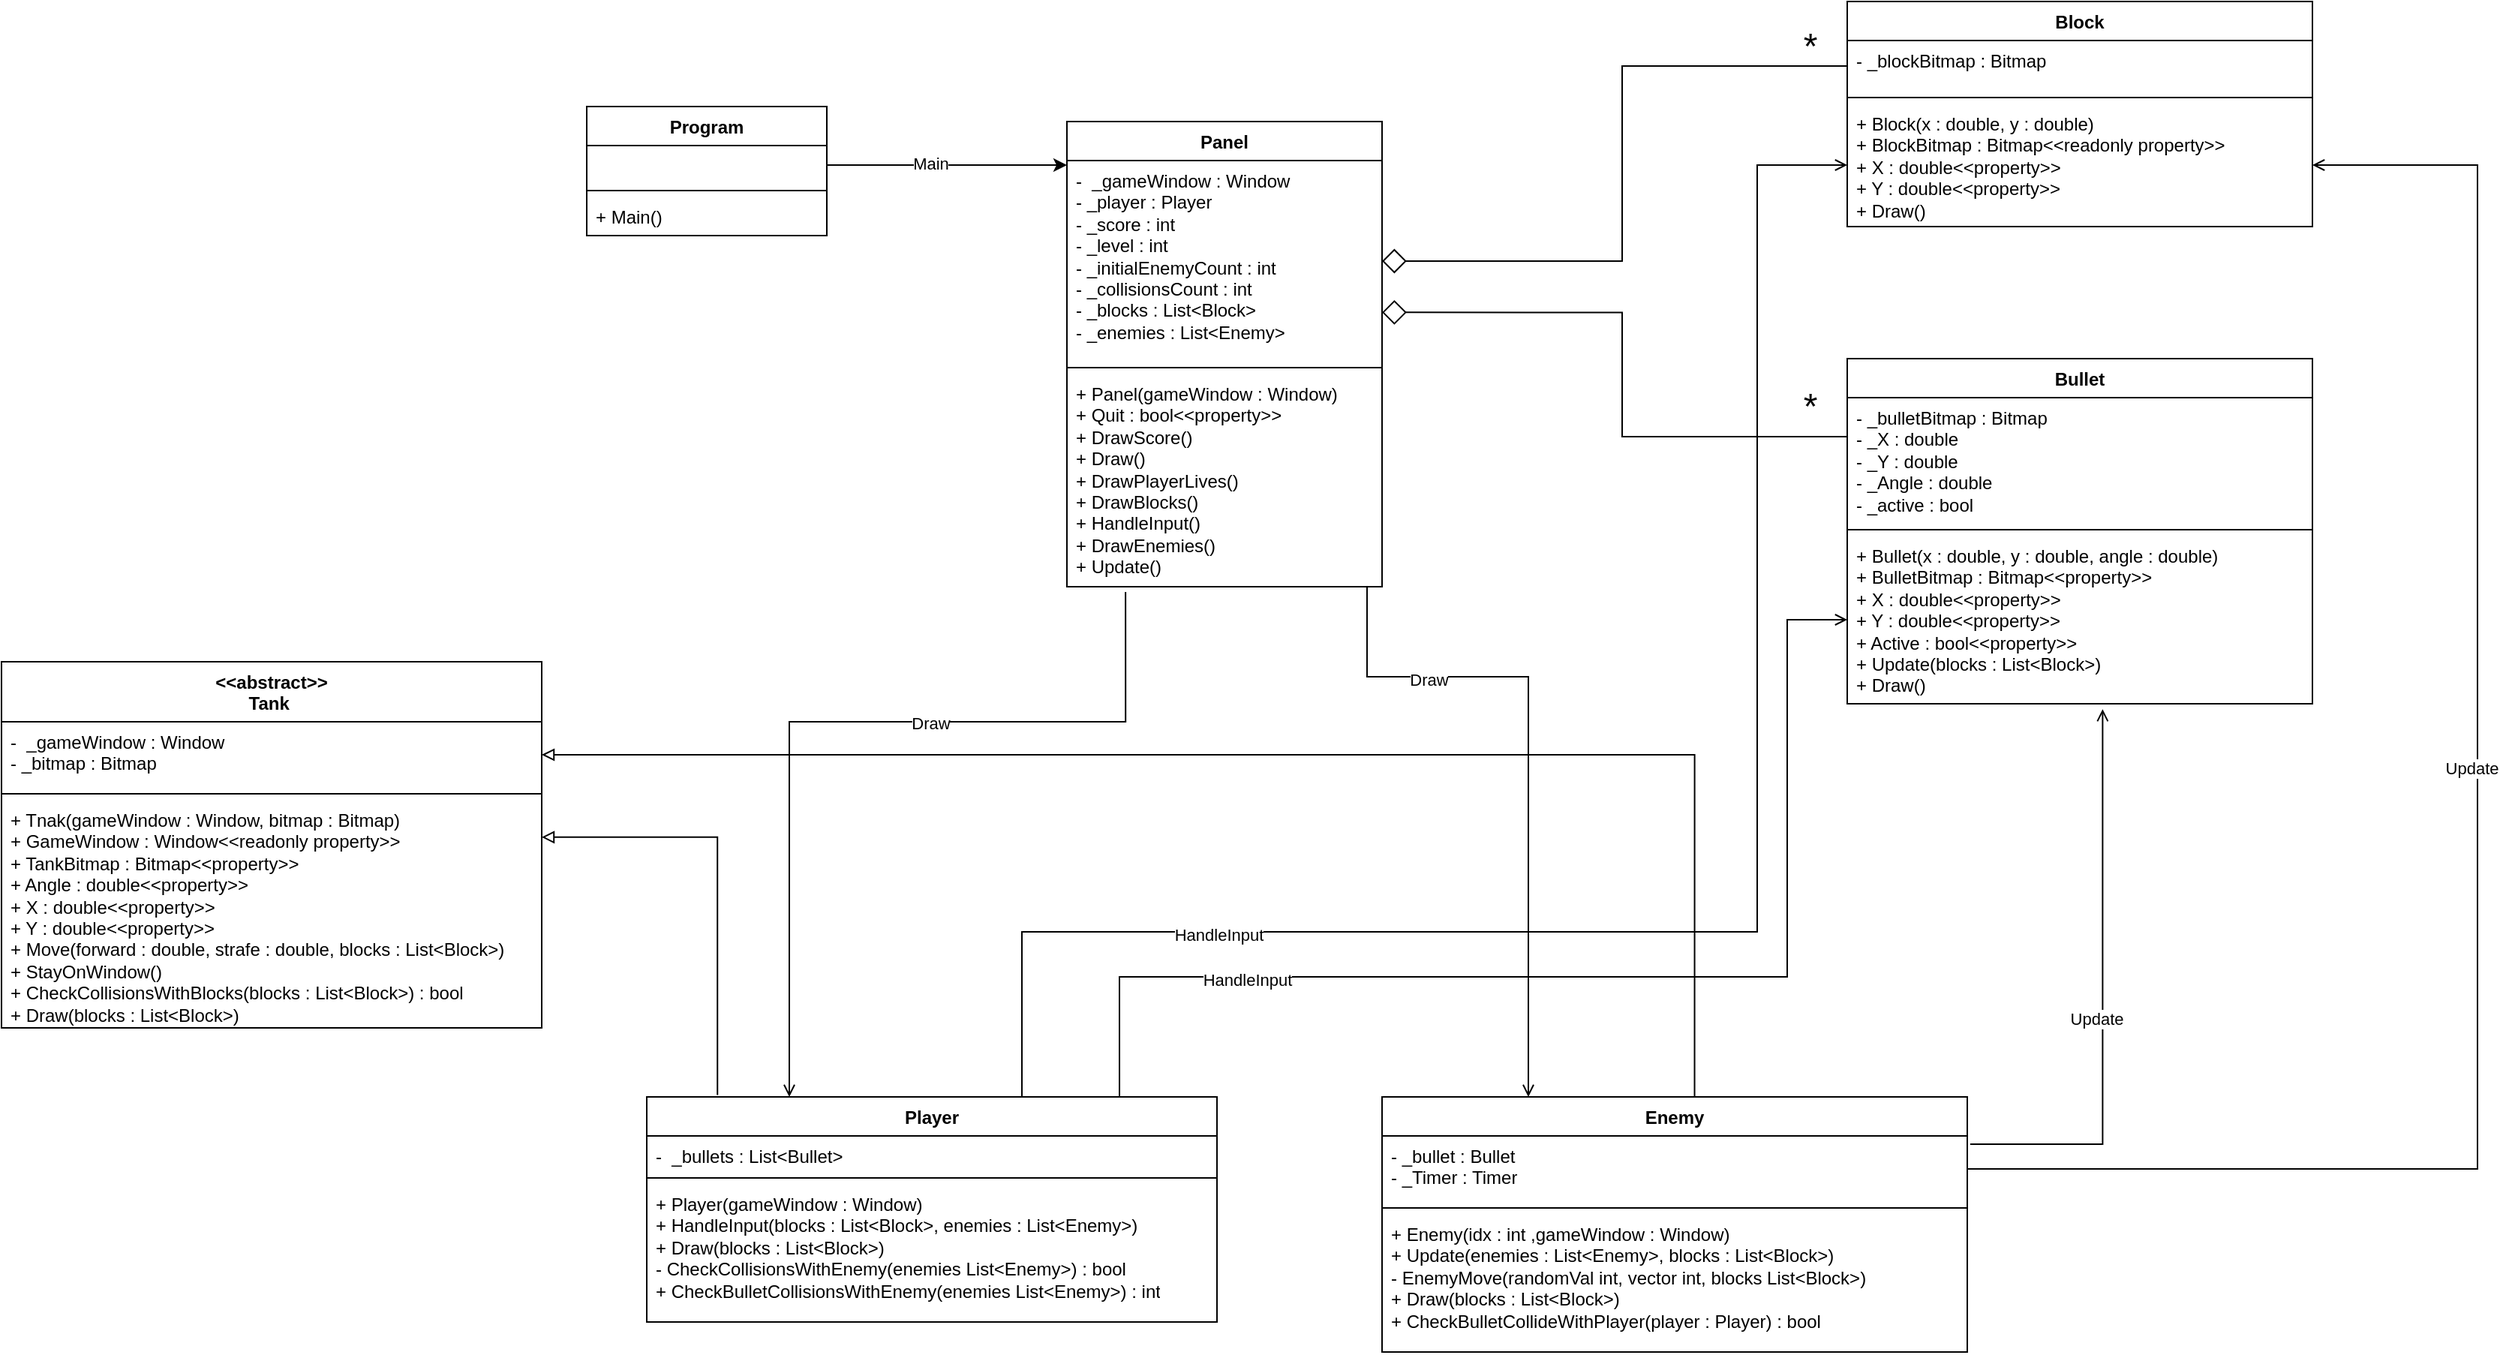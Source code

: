 <mxfile version="24.7.7">
  <diagram name="Page-1" id="jQeUYC3tIrDY8f2IbsJB">
    <mxGraphModel dx="2665" dy="953" grid="1" gridSize="10" guides="1" tooltips="1" connect="1" arrows="1" fold="1" page="1" pageScale="1" pageWidth="827" pageHeight="1169" math="0" shadow="0">
      <root>
        <mxCell id="0" />
        <mxCell id="1" parent="0" />
        <mxCell id="daPzuEXpH3sEpZVEp-y4-9" value="Program" style="swimlane;fontStyle=1;align=center;verticalAlign=top;childLayout=stackLayout;horizontal=1;startSize=26;horizontalStack=0;resizeParent=1;resizeParentMax=0;resizeLast=0;collapsible=1;marginBottom=0;whiteSpace=wrap;html=1;" vertex="1" parent="1">
          <mxGeometry x="80" y="220" width="160" height="86" as="geometry" />
        </mxCell>
        <mxCell id="daPzuEXpH3sEpZVEp-y4-14" style="edgeStyle=orthogonalEdgeStyle;rounded=0;orthogonalLoop=1;jettySize=auto;html=1;" edge="1" parent="daPzuEXpH3sEpZVEp-y4-9" source="daPzuEXpH3sEpZVEp-y4-10">
          <mxGeometry relative="1" as="geometry">
            <mxPoint x="320" y="39" as="targetPoint" />
          </mxGeometry>
        </mxCell>
        <mxCell id="daPzuEXpH3sEpZVEp-y4-61" value="Main" style="edgeLabel;html=1;align=center;verticalAlign=middle;resizable=0;points=[];" vertex="1" connectable="0" parent="daPzuEXpH3sEpZVEp-y4-14">
          <mxGeometry x="-0.143" y="1" relative="1" as="geometry">
            <mxPoint as="offset" />
          </mxGeometry>
        </mxCell>
        <mxCell id="daPzuEXpH3sEpZVEp-y4-10" value="&amp;nbsp;" style="text;strokeColor=none;fillColor=none;align=left;verticalAlign=top;spacingLeft=4;spacingRight=4;overflow=hidden;rotatable=0;points=[[0,0.5],[1,0.5]];portConstraint=eastwest;whiteSpace=wrap;html=1;" vertex="1" parent="daPzuEXpH3sEpZVEp-y4-9">
          <mxGeometry y="26" width="160" height="26" as="geometry" />
        </mxCell>
        <mxCell id="daPzuEXpH3sEpZVEp-y4-11" value="" style="line;strokeWidth=1;fillColor=none;align=left;verticalAlign=middle;spacingTop=-1;spacingLeft=3;spacingRight=3;rotatable=0;labelPosition=right;points=[];portConstraint=eastwest;strokeColor=inherit;" vertex="1" parent="daPzuEXpH3sEpZVEp-y4-9">
          <mxGeometry y="52" width="160" height="8" as="geometry" />
        </mxCell>
        <mxCell id="daPzuEXpH3sEpZVEp-y4-12" value="+ Main()" style="text;strokeColor=none;fillColor=none;align=left;verticalAlign=top;spacingLeft=4;spacingRight=4;overflow=hidden;rotatable=0;points=[[0,0.5],[1,0.5]];portConstraint=eastwest;whiteSpace=wrap;html=1;" vertex="1" parent="daPzuEXpH3sEpZVEp-y4-9">
          <mxGeometry y="60" width="160" height="26" as="geometry" />
        </mxCell>
        <mxCell id="daPzuEXpH3sEpZVEp-y4-15" value="Panel" style="swimlane;fontStyle=1;align=center;verticalAlign=top;childLayout=stackLayout;horizontal=1;startSize=26;horizontalStack=0;resizeParent=1;resizeParentMax=0;resizeLast=0;collapsible=1;marginBottom=0;whiteSpace=wrap;html=1;" vertex="1" parent="1">
          <mxGeometry x="400" y="230" width="210" height="310" as="geometry" />
        </mxCell>
        <mxCell id="daPzuEXpH3sEpZVEp-y4-16" value="-&amp;nbsp; _gameWindow : Window&lt;div&gt;- _player : Player&lt;/div&gt;&lt;div&gt;- _score : int&lt;/div&gt;&lt;div&gt;- _level : int&lt;br&gt;&lt;/div&gt;&lt;div&gt;- _initialEnemyCount : int&lt;br&gt;&lt;/div&gt;&lt;div&gt;- _collisionsCount : int&lt;br&gt;&lt;/div&gt;&lt;div&gt;- _blocks : List&amp;lt;Block&amp;gt;&lt;/div&gt;&lt;div&gt;- _enemies : List&amp;lt;Enemy&amp;gt;&lt;/div&gt;" style="text;strokeColor=none;fillColor=none;align=left;verticalAlign=top;spacingLeft=4;spacingRight=4;overflow=hidden;rotatable=0;points=[[0,0.5],[1,0.5]];portConstraint=eastwest;whiteSpace=wrap;html=1;" vertex="1" parent="daPzuEXpH3sEpZVEp-y4-15">
          <mxGeometry y="26" width="210" height="134" as="geometry" />
        </mxCell>
        <mxCell id="daPzuEXpH3sEpZVEp-y4-17" value="" style="line;strokeWidth=1;fillColor=none;align=left;verticalAlign=middle;spacingTop=-1;spacingLeft=3;spacingRight=3;rotatable=0;labelPosition=right;points=[];portConstraint=eastwest;strokeColor=inherit;" vertex="1" parent="daPzuEXpH3sEpZVEp-y4-15">
          <mxGeometry y="160" width="210" height="8" as="geometry" />
        </mxCell>
        <mxCell id="daPzuEXpH3sEpZVEp-y4-18" value="+ Panel(gameWindow : Window)&lt;div&gt;+ Quit : bool&amp;lt;&amp;lt;property&amp;gt;&amp;gt;&lt;/div&gt;&lt;div&gt;+ DrawScore()&lt;/div&gt;&lt;div&gt;+ Draw()&lt;/div&gt;&lt;div&gt;+ DrawPlayerLives()&lt;/div&gt;&lt;div&gt;+ DrawBlocks()&lt;/div&gt;&lt;div&gt;+ HandleInput()&lt;/div&gt;&lt;div&gt;+ DrawEnemies()&lt;/div&gt;&lt;div&gt;+ Update()&lt;/div&gt;" style="text;strokeColor=none;fillColor=none;align=left;verticalAlign=top;spacingLeft=4;spacingRight=4;overflow=hidden;rotatable=0;points=[[0,0.5],[1,0.5]];portConstraint=eastwest;whiteSpace=wrap;html=1;" vertex="1" parent="daPzuEXpH3sEpZVEp-y4-15">
          <mxGeometry y="168" width="210" height="142" as="geometry" />
        </mxCell>
        <mxCell id="daPzuEXpH3sEpZVEp-y4-19" value="Block" style="swimlane;fontStyle=1;align=center;verticalAlign=top;childLayout=stackLayout;horizontal=1;startSize=26;horizontalStack=0;resizeParent=1;resizeParentMax=0;resizeLast=0;collapsible=1;marginBottom=0;whiteSpace=wrap;html=1;" vertex="1" parent="1">
          <mxGeometry x="920" y="150" width="310" height="150" as="geometry" />
        </mxCell>
        <mxCell id="daPzuEXpH3sEpZVEp-y4-21" value="- _blockBitmap : Bitmap" style="text;strokeColor=none;fillColor=none;align=left;verticalAlign=top;spacingLeft=4;spacingRight=4;overflow=hidden;rotatable=0;points=[[0,0.5],[1,0.5]];portConstraint=eastwest;whiteSpace=wrap;html=1;" vertex="1" parent="daPzuEXpH3sEpZVEp-y4-19">
          <mxGeometry y="26" width="310" height="34" as="geometry" />
        </mxCell>
        <mxCell id="daPzuEXpH3sEpZVEp-y4-22" value="" style="line;strokeWidth=1;fillColor=none;align=left;verticalAlign=middle;spacingTop=-1;spacingLeft=3;spacingRight=3;rotatable=0;labelPosition=right;points=[];portConstraint=eastwest;strokeColor=inherit;" vertex="1" parent="daPzuEXpH3sEpZVEp-y4-19">
          <mxGeometry y="60" width="310" height="8" as="geometry" />
        </mxCell>
        <mxCell id="daPzuEXpH3sEpZVEp-y4-23" value="+ Block(x : double, y : double)&lt;div&gt;+ BlockBitmap : Bitmap&amp;lt;&amp;lt;readonly property&amp;gt;&amp;gt;&lt;/div&gt;&lt;div&gt;+ X : double&amp;lt;&amp;lt;property&amp;gt;&amp;gt;&lt;/div&gt;&lt;div&gt;+ Y : double&amp;lt;&amp;lt;property&amp;gt;&amp;gt;&lt;/div&gt;&lt;div&gt;+ Draw()&lt;/div&gt;" style="text;strokeColor=none;fillColor=none;align=left;verticalAlign=top;spacingLeft=4;spacingRight=4;overflow=hidden;rotatable=0;points=[[0,0.5],[1,0.5]];portConstraint=eastwest;whiteSpace=wrap;html=1;" vertex="1" parent="daPzuEXpH3sEpZVEp-y4-19">
          <mxGeometry y="68" width="310" height="82" as="geometry" />
        </mxCell>
        <mxCell id="daPzuEXpH3sEpZVEp-y4-25" style="edgeStyle=orthogonalEdgeStyle;rounded=0;orthogonalLoop=1;jettySize=auto;html=1;startArrow=diamond;startFill=0;endArrow=none;endFill=0;startSize=14;" edge="1" parent="1" source="daPzuEXpH3sEpZVEp-y4-16" target="daPzuEXpH3sEpZVEp-y4-21">
          <mxGeometry relative="1" as="geometry" />
        </mxCell>
        <mxCell id="daPzuEXpH3sEpZVEp-y4-26" value="&lt;font style=&quot;font-size: 24px;&quot;&gt;*&lt;/font&gt;" style="text;html=1;align=center;verticalAlign=middle;resizable=0;points=[];autosize=1;strokeColor=none;fillColor=none;" vertex="1" parent="1">
          <mxGeometry x="880" y="160" width="30" height="40" as="geometry" />
        </mxCell>
        <mxCell id="daPzuEXpH3sEpZVEp-y4-27" value="Bullet" style="swimlane;fontStyle=1;align=center;verticalAlign=top;childLayout=stackLayout;horizontal=1;startSize=26;horizontalStack=0;resizeParent=1;resizeParentMax=0;resizeLast=0;collapsible=1;marginBottom=0;whiteSpace=wrap;html=1;" vertex="1" parent="1">
          <mxGeometry x="920" y="388" width="310" height="230" as="geometry" />
        </mxCell>
        <mxCell id="daPzuEXpH3sEpZVEp-y4-28" value="- _bulletBitmap : Bitmap&lt;div&gt;- _X : double&lt;/div&gt;&lt;div&gt;- _Y : double&lt;/div&gt;&lt;div&gt;- _Angle : double&lt;/div&gt;&lt;div&gt;- _active : bool&amp;nbsp;&lt;/div&gt;" style="text;strokeColor=none;fillColor=none;align=left;verticalAlign=top;spacingLeft=4;spacingRight=4;overflow=hidden;rotatable=0;points=[[0,0.5],[1,0.5]];portConstraint=eastwest;whiteSpace=wrap;html=1;" vertex="1" parent="daPzuEXpH3sEpZVEp-y4-27">
          <mxGeometry y="26" width="310" height="84" as="geometry" />
        </mxCell>
        <mxCell id="daPzuEXpH3sEpZVEp-y4-29" value="" style="line;strokeWidth=1;fillColor=none;align=left;verticalAlign=middle;spacingTop=-1;spacingLeft=3;spacingRight=3;rotatable=0;labelPosition=right;points=[];portConstraint=eastwest;strokeColor=inherit;" vertex="1" parent="daPzuEXpH3sEpZVEp-y4-27">
          <mxGeometry y="110" width="310" height="8" as="geometry" />
        </mxCell>
        <mxCell id="daPzuEXpH3sEpZVEp-y4-30" value="+ Bullet(x : double, y : double, angle : double)&lt;div&gt;+ BulletBitmap : Bitmap&amp;lt;&amp;lt;property&amp;gt;&amp;gt;&lt;/div&gt;&lt;div&gt;+ X : double&amp;lt;&amp;lt;property&amp;gt;&amp;gt;&lt;/div&gt;&lt;div&gt;+ Y : double&amp;lt;&amp;lt;property&amp;gt;&amp;gt;&lt;/div&gt;&lt;div&gt;+ Active : bool&amp;lt;&amp;lt;property&amp;gt;&amp;gt;&lt;/div&gt;&lt;div&gt;+ Update(blocks : List&amp;lt;Block&amp;gt;)&lt;/div&gt;&lt;div&gt;+ Draw()&lt;/div&gt;" style="text;strokeColor=none;fillColor=none;align=left;verticalAlign=top;spacingLeft=4;spacingRight=4;overflow=hidden;rotatable=0;points=[[0,0.5],[1,0.5]];portConstraint=eastwest;whiteSpace=wrap;html=1;" vertex="1" parent="daPzuEXpH3sEpZVEp-y4-27">
          <mxGeometry y="118" width="310" height="112" as="geometry" />
        </mxCell>
        <mxCell id="daPzuEXpH3sEpZVEp-y4-31" style="edgeStyle=orthogonalEdgeStyle;rounded=0;orthogonalLoop=1;jettySize=auto;html=1;startArrow=diamond;startFill=0;endArrow=none;endFill=0;startSize=14;exitX=1;exitY=0.755;exitDx=0;exitDy=0;exitPerimeter=0;entryX=0;entryY=0.31;entryDx=0;entryDy=0;entryPerimeter=0;" edge="1" parent="1" source="daPzuEXpH3sEpZVEp-y4-16" target="daPzuEXpH3sEpZVEp-y4-28">
          <mxGeometry relative="1" as="geometry">
            <mxPoint x="620" y="333" as="sourcePoint" />
            <mxPoint x="910" y="168" as="targetPoint" />
          </mxGeometry>
        </mxCell>
        <mxCell id="daPzuEXpH3sEpZVEp-y4-32" value="&lt;font style=&quot;font-size: 24px;&quot;&gt;*&lt;/font&gt;" style="text;html=1;align=center;verticalAlign=middle;resizable=0;points=[];autosize=1;strokeColor=none;fillColor=none;" vertex="1" parent="1">
          <mxGeometry x="880" y="400" width="30" height="40" as="geometry" />
        </mxCell>
        <mxCell id="daPzuEXpH3sEpZVEp-y4-41" value="&lt;div&gt;&amp;lt;&amp;lt;abstract&amp;gt;&amp;gt;&lt;br&gt;&lt;/div&gt;Tank&amp;nbsp;" style="swimlane;fontStyle=1;align=center;verticalAlign=top;childLayout=stackLayout;horizontal=1;startSize=40;horizontalStack=0;resizeParent=1;resizeParentMax=0;resizeLast=0;collapsible=1;marginBottom=0;whiteSpace=wrap;html=1;" vertex="1" parent="1">
          <mxGeometry x="-310" y="590" width="360" height="244" as="geometry" />
        </mxCell>
        <mxCell id="daPzuEXpH3sEpZVEp-y4-42" value="&lt;div&gt;-&amp;nbsp; _gameWindow : Window&lt;br&gt;&lt;/div&gt;- _bitmap : Bitmap" style="text;strokeColor=none;fillColor=none;align=left;verticalAlign=top;spacingLeft=4;spacingRight=4;overflow=hidden;rotatable=0;points=[[0,0.5],[1,0.5]];portConstraint=eastwest;whiteSpace=wrap;html=1;" vertex="1" parent="daPzuEXpH3sEpZVEp-y4-41">
          <mxGeometry y="40" width="360" height="44" as="geometry" />
        </mxCell>
        <mxCell id="daPzuEXpH3sEpZVEp-y4-43" value="" style="line;strokeWidth=1;fillColor=none;align=left;verticalAlign=middle;spacingTop=-1;spacingLeft=3;spacingRight=3;rotatable=0;labelPosition=right;points=[];portConstraint=eastwest;strokeColor=inherit;" vertex="1" parent="daPzuEXpH3sEpZVEp-y4-41">
          <mxGeometry y="84" width="360" height="8" as="geometry" />
        </mxCell>
        <mxCell id="daPzuEXpH3sEpZVEp-y4-44" value="+ Tnak(gameWindow : Window, bitmap : Bitmap)&lt;div&gt;+ GameWindow : Window&amp;lt;&amp;lt;readonly property&amp;gt;&amp;gt;&lt;br&gt;&lt;div&gt;+ TankBitmap : Bitmap&amp;lt;&amp;lt;property&amp;gt;&amp;gt;&lt;/div&gt;&lt;div&gt;&lt;div&gt;+ Angle : double&amp;lt;&amp;lt;property&amp;gt;&amp;gt;&lt;/div&gt;&lt;/div&gt;&lt;div&gt;+ X : double&amp;lt;&amp;lt;property&amp;gt;&amp;gt;&lt;/div&gt;&lt;div&gt;+ Y : double&amp;lt;&amp;lt;property&amp;gt;&amp;gt;&lt;/div&gt;&lt;div&gt;+ Move(forward : double, strafe : double, blocks : List&amp;lt;Block&amp;gt;)&lt;/div&gt;&lt;div&gt;+ StayOnWindow()&lt;/div&gt;&lt;div&gt;+ CheckCollisionsWithBlocks(blocks : List&amp;lt;Block&amp;gt;) : bool&lt;/div&gt;&lt;div&gt;+ Draw(blocks : List&amp;lt;Block&amp;gt;)&lt;/div&gt;&lt;/div&gt;" style="text;strokeColor=none;fillColor=none;align=left;verticalAlign=top;spacingLeft=4;spacingRight=4;overflow=hidden;rotatable=0;points=[[0,0.5],[1,0.5]];portConstraint=eastwest;whiteSpace=wrap;html=1;" vertex="1" parent="daPzuEXpH3sEpZVEp-y4-41">
          <mxGeometry y="92" width="360" height="152" as="geometry" />
        </mxCell>
        <mxCell id="daPzuEXpH3sEpZVEp-y4-57" style="edgeStyle=orthogonalEdgeStyle;rounded=0;orthogonalLoop=1;jettySize=auto;html=1;endArrow=open;endFill=0;" edge="1" parent="1" source="daPzuEXpH3sEpZVEp-y4-45" target="daPzuEXpH3sEpZVEp-y4-23">
          <mxGeometry relative="1" as="geometry">
            <Array as="points">
              <mxPoint x="370" y="770" />
              <mxPoint x="860" y="770" />
              <mxPoint x="860" y="259" />
            </Array>
          </mxGeometry>
        </mxCell>
        <mxCell id="daPzuEXpH3sEpZVEp-y4-60" value="HandleInput" style="edgeLabel;html=1;align=center;verticalAlign=middle;resizable=0;points=[];" vertex="1" connectable="0" parent="daPzuEXpH3sEpZVEp-y4-57">
          <mxGeometry x="-0.589" y="-2" relative="1" as="geometry">
            <mxPoint as="offset" />
          </mxGeometry>
        </mxCell>
        <mxCell id="daPzuEXpH3sEpZVEp-y4-58" style="edgeStyle=orthogonalEdgeStyle;rounded=0;orthogonalLoop=1;jettySize=auto;html=1;entryX=0;entryY=0.5;entryDx=0;entryDy=0;exitX=0.829;exitY=0.029;exitDx=0;exitDy=0;exitPerimeter=0;endArrow=open;endFill=0;" edge="1" parent="1" source="daPzuEXpH3sEpZVEp-y4-45" target="daPzuEXpH3sEpZVEp-y4-30">
          <mxGeometry relative="1" as="geometry">
            <Array as="points">
              <mxPoint x="435" y="800" />
              <mxPoint x="880" y="800" />
              <mxPoint x="880" y="562" />
            </Array>
          </mxGeometry>
        </mxCell>
        <mxCell id="daPzuEXpH3sEpZVEp-y4-59" value="HandleInput" style="edgeLabel;html=1;align=center;verticalAlign=middle;resizable=0;points=[];" vertex="1" connectable="0" parent="daPzuEXpH3sEpZVEp-y4-58">
          <mxGeometry x="-0.581" y="-2" relative="1" as="geometry">
            <mxPoint as="offset" />
          </mxGeometry>
        </mxCell>
        <mxCell id="daPzuEXpH3sEpZVEp-y4-45" value="Player" style="swimlane;fontStyle=1;align=center;verticalAlign=top;childLayout=stackLayout;horizontal=1;startSize=26;horizontalStack=0;resizeParent=1;resizeParentMax=0;resizeLast=0;collapsible=1;marginBottom=0;whiteSpace=wrap;html=1;" vertex="1" parent="1">
          <mxGeometry x="120" y="880" width="380" height="150" as="geometry" />
        </mxCell>
        <mxCell id="daPzuEXpH3sEpZVEp-y4-46" value="&lt;div&gt;-&amp;nbsp; _bullets : List&amp;lt;Bullet&amp;gt;&lt;/div&gt;" style="text;strokeColor=none;fillColor=none;align=left;verticalAlign=top;spacingLeft=4;spacingRight=4;overflow=hidden;rotatable=0;points=[[0,0.5],[1,0.5]];portConstraint=eastwest;whiteSpace=wrap;html=1;" vertex="1" parent="daPzuEXpH3sEpZVEp-y4-45">
          <mxGeometry y="26" width="380" height="24" as="geometry" />
        </mxCell>
        <mxCell id="daPzuEXpH3sEpZVEp-y4-47" value="" style="line;strokeWidth=1;fillColor=none;align=left;verticalAlign=middle;spacingTop=-1;spacingLeft=3;spacingRight=3;rotatable=0;labelPosition=right;points=[];portConstraint=eastwest;strokeColor=inherit;" vertex="1" parent="daPzuEXpH3sEpZVEp-y4-45">
          <mxGeometry y="50" width="380" height="8" as="geometry" />
        </mxCell>
        <mxCell id="daPzuEXpH3sEpZVEp-y4-48" value="+ Player(gameWindow : Window)&lt;div&gt;+ HandleInput(blocks : List&amp;lt;Block&amp;gt;, enemies : List&amp;lt;Enemy&amp;gt;)&lt;/div&gt;&lt;div&gt;+ Draw(blocks : List&amp;lt;Block&amp;gt;)&lt;/div&gt;&lt;div&gt;- CheckCollisionsWithEnemy(enemies List&amp;lt;Enemy&amp;gt;) : bool&lt;/div&gt;&lt;div&gt;+ CheckBulletCollisionsWithEnemy(&lt;span style=&quot;background-color: initial;&quot;&gt;enemies List&amp;lt;Enemy&amp;gt;) : int&lt;/span&gt;&lt;/div&gt;" style="text;strokeColor=none;fillColor=none;align=left;verticalAlign=top;spacingLeft=4;spacingRight=4;overflow=hidden;rotatable=0;points=[[0,0.5],[1,0.5]];portConstraint=eastwest;whiteSpace=wrap;html=1;" vertex="1" parent="daPzuEXpH3sEpZVEp-y4-45">
          <mxGeometry y="58" width="380" height="92" as="geometry" />
        </mxCell>
        <mxCell id="daPzuEXpH3sEpZVEp-y4-49" style="edgeStyle=orthogonalEdgeStyle;rounded=0;orthogonalLoop=1;jettySize=auto;html=1;entryX=1;entryY=0.164;entryDx=0;entryDy=0;entryPerimeter=0;endArrow=block;endFill=0;exitX=0.124;exitY=-0.008;exitDx=0;exitDy=0;exitPerimeter=0;" edge="1" parent="1" source="daPzuEXpH3sEpZVEp-y4-45" target="daPzuEXpH3sEpZVEp-y4-44">
          <mxGeometry relative="1" as="geometry" />
        </mxCell>
        <mxCell id="daPzuEXpH3sEpZVEp-y4-64" style="edgeStyle=orthogonalEdgeStyle;rounded=0;orthogonalLoop=1;jettySize=auto;html=1;exitX=1.005;exitY=0.124;exitDx=0;exitDy=0;exitPerimeter=0;endArrow=open;endFill=0;entryX=0.549;entryY=1.032;entryDx=0;entryDy=0;entryPerimeter=0;" edge="1" parent="1" source="daPzuEXpH3sEpZVEp-y4-51" target="daPzuEXpH3sEpZVEp-y4-30">
          <mxGeometry relative="1" as="geometry">
            <mxPoint x="1090" y="630" as="targetPoint" />
            <Array as="points">
              <mxPoint x="1090" y="911" />
            </Array>
          </mxGeometry>
        </mxCell>
        <mxCell id="daPzuEXpH3sEpZVEp-y4-66" value="Update" style="edgeLabel;html=1;align=center;verticalAlign=middle;resizable=0;points=[];" vertex="1" connectable="0" parent="daPzuEXpH3sEpZVEp-y4-64">
          <mxGeometry x="-0.088" y="4" relative="1" as="geometry">
            <mxPoint as="offset" />
          </mxGeometry>
        </mxCell>
        <mxCell id="daPzuEXpH3sEpZVEp-y4-50" value="Enemy" style="swimlane;fontStyle=1;align=center;verticalAlign=top;childLayout=stackLayout;horizontal=1;startSize=26;horizontalStack=0;resizeParent=1;resizeParentMax=0;resizeLast=0;collapsible=1;marginBottom=0;whiteSpace=wrap;html=1;" vertex="1" parent="1">
          <mxGeometry x="610" y="880" width="390" height="170" as="geometry" />
        </mxCell>
        <mxCell id="daPzuEXpH3sEpZVEp-y4-51" value="&lt;div&gt;- _bullet : Bullet&lt;/div&gt;&lt;div&gt;- _Timer : Timer&lt;/div&gt;" style="text;strokeColor=none;fillColor=none;align=left;verticalAlign=top;spacingLeft=4;spacingRight=4;overflow=hidden;rotatable=0;points=[[0,0.5],[1,0.5]];portConstraint=eastwest;whiteSpace=wrap;html=1;" vertex="1" parent="daPzuEXpH3sEpZVEp-y4-50">
          <mxGeometry y="26" width="390" height="44" as="geometry" />
        </mxCell>
        <mxCell id="daPzuEXpH3sEpZVEp-y4-52" value="" style="line;strokeWidth=1;fillColor=none;align=left;verticalAlign=middle;spacingTop=-1;spacingLeft=3;spacingRight=3;rotatable=0;labelPosition=right;points=[];portConstraint=eastwest;strokeColor=inherit;" vertex="1" parent="daPzuEXpH3sEpZVEp-y4-50">
          <mxGeometry y="70" width="390" height="8" as="geometry" />
        </mxCell>
        <mxCell id="daPzuEXpH3sEpZVEp-y4-53" value="+ Enemy(idx : int ,gameWindow : Window)&lt;div&gt;+ Update(enemies : List&amp;lt;Enemy&amp;gt;, blocks : List&amp;lt;Block&amp;gt;)&lt;/div&gt;&lt;div&gt;- EnemyMove(randomVal int, vector int, blocks List&amp;lt;Block&amp;gt;)&lt;/div&gt;&lt;div&gt;+ Draw(blocks : List&amp;lt;Block&amp;gt;)&lt;/div&gt;&lt;div&gt;+ CheckBulletCollideWithPlayer(player : Player) : bool&lt;/div&gt;" style="text;strokeColor=none;fillColor=none;align=left;verticalAlign=top;spacingLeft=4;spacingRight=4;overflow=hidden;rotatable=0;points=[[0,0.5],[1,0.5]];portConstraint=eastwest;whiteSpace=wrap;html=1;" vertex="1" parent="daPzuEXpH3sEpZVEp-y4-50">
          <mxGeometry y="78" width="390" height="92" as="geometry" />
        </mxCell>
        <mxCell id="daPzuEXpH3sEpZVEp-y4-54" style="edgeStyle=orthogonalEdgeStyle;rounded=0;orthogonalLoop=1;jettySize=auto;html=1;entryX=1;entryY=0.5;entryDx=0;entryDy=0;endArrow=block;endFill=0;exitX=0.534;exitY=0.002;exitDx=0;exitDy=0;exitPerimeter=0;" edge="1" parent="1" source="daPzuEXpH3sEpZVEp-y4-50" target="daPzuEXpH3sEpZVEp-y4-42">
          <mxGeometry relative="1" as="geometry">
            <mxPoint x="320" y="890" as="sourcePoint" />
            <mxPoint x="60" y="717" as="targetPoint" />
          </mxGeometry>
        </mxCell>
        <mxCell id="daPzuEXpH3sEpZVEp-y4-55" style="rounded=0;orthogonalLoop=1;jettySize=auto;html=1;entryX=0.25;entryY=0;entryDx=0;entryDy=0;exitX=0.186;exitY=1.025;exitDx=0;exitDy=0;exitPerimeter=0;endArrow=open;endFill=0;edgeStyle=orthogonalEdgeStyle;" edge="1" parent="1" source="daPzuEXpH3sEpZVEp-y4-18" target="daPzuEXpH3sEpZVEp-y4-45">
          <mxGeometry relative="1" as="geometry">
            <mxPoint x="450" y="560" as="sourcePoint" />
            <Array as="points">
              <mxPoint x="439" y="630" />
              <mxPoint x="215" y="630" />
            </Array>
          </mxGeometry>
        </mxCell>
        <mxCell id="daPzuEXpH3sEpZVEp-y4-62" value="Draw" style="edgeLabel;html=1;align=center;verticalAlign=middle;resizable=0;points=[];" vertex="1" connectable="0" parent="daPzuEXpH3sEpZVEp-y4-55">
          <mxGeometry x="-0.227" y="1" relative="1" as="geometry">
            <mxPoint as="offset" />
          </mxGeometry>
        </mxCell>
        <mxCell id="daPzuEXpH3sEpZVEp-y4-56" style="rounded=0;orthogonalLoop=1;jettySize=auto;html=1;entryX=0.25;entryY=0;entryDx=0;entryDy=0;exitX=0.186;exitY=1.025;exitDx=0;exitDy=0;exitPerimeter=0;endArrow=open;endFill=0;edgeStyle=orthogonalEdgeStyle;" edge="1" parent="1" target="daPzuEXpH3sEpZVEp-y4-50">
          <mxGeometry relative="1" as="geometry">
            <mxPoint x="600" y="540" as="sourcePoint" />
            <mxPoint x="602" y="878" as="targetPoint" />
            <Array as="points">
              <mxPoint x="600" y="600" />
              <mxPoint x="708" y="600" />
            </Array>
          </mxGeometry>
        </mxCell>
        <mxCell id="daPzuEXpH3sEpZVEp-y4-63" value="Draw" style="edgeLabel;html=1;align=center;verticalAlign=middle;resizable=0;points=[];" vertex="1" connectable="0" parent="daPzuEXpH3sEpZVEp-y4-56">
          <mxGeometry x="-0.549" y="-2" relative="1" as="geometry">
            <mxPoint as="offset" />
          </mxGeometry>
        </mxCell>
        <mxCell id="daPzuEXpH3sEpZVEp-y4-65" style="edgeStyle=orthogonalEdgeStyle;rounded=0;orthogonalLoop=1;jettySize=auto;html=1;exitX=1;exitY=0.5;exitDx=0;exitDy=0;entryX=1;entryY=0.5;entryDx=0;entryDy=0;endArrow=open;endFill=0;" edge="1" parent="1" source="daPzuEXpH3sEpZVEp-y4-51" target="daPzuEXpH3sEpZVEp-y4-23">
          <mxGeometry relative="1" as="geometry">
            <Array as="points">
              <mxPoint x="1340" y="928" />
              <mxPoint x="1340" y="259" />
            </Array>
          </mxGeometry>
        </mxCell>
        <mxCell id="daPzuEXpH3sEpZVEp-y4-67" value="Update" style="edgeLabel;html=1;align=center;verticalAlign=middle;resizable=0;points=[];" vertex="1" connectable="0" parent="daPzuEXpH3sEpZVEp-y4-65">
          <mxGeometry x="0.086" y="4" relative="1" as="geometry">
            <mxPoint as="offset" />
          </mxGeometry>
        </mxCell>
      </root>
    </mxGraphModel>
  </diagram>
</mxfile>
